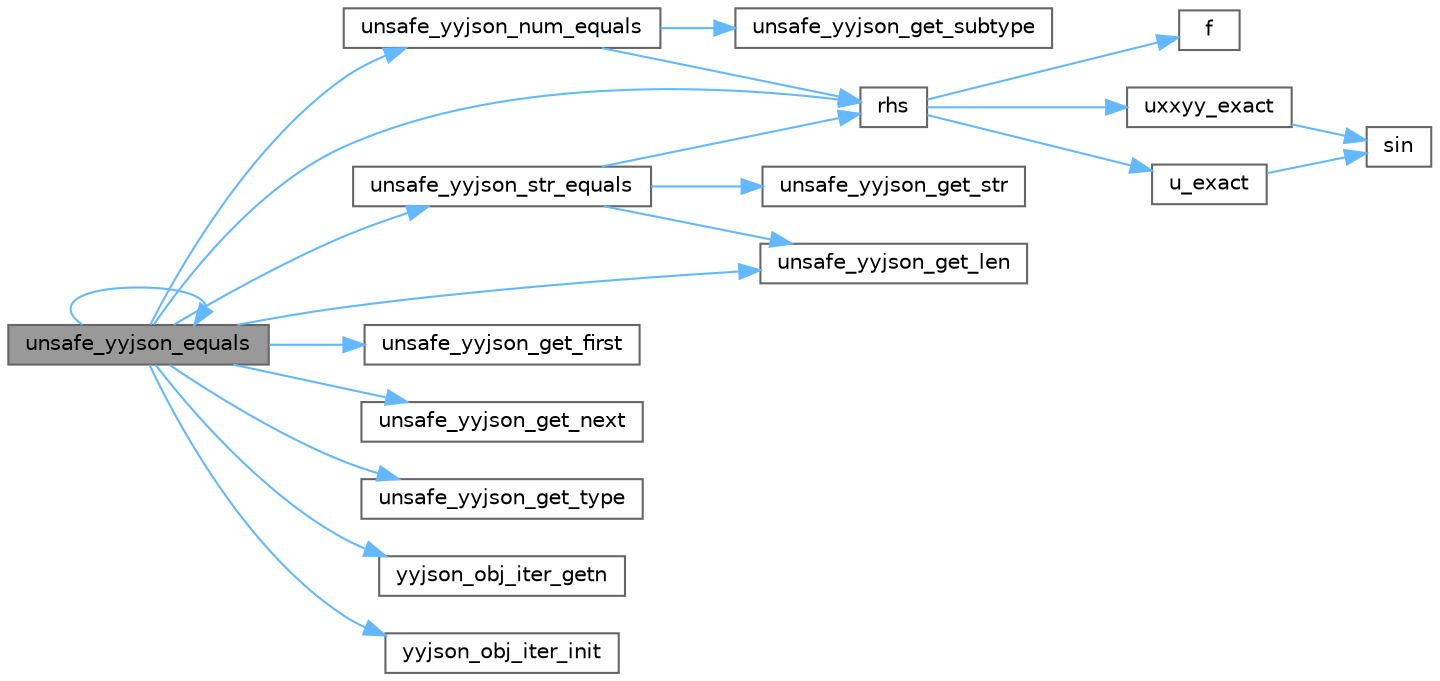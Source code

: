 digraph "unsafe_yyjson_equals"
{
 // LATEX_PDF_SIZE
  bgcolor="transparent";
  edge [fontname=Helvetica,fontsize=10,labelfontname=Helvetica,labelfontsize=10];
  node [fontname=Helvetica,fontsize=10,shape=box,height=0.2,width=0.4];
  rankdir="LR";
  Node1 [id="Node000001",label="unsafe_yyjson_equals",height=0.2,width=0.4,color="gray40", fillcolor="grey60", style="filled", fontcolor="black",tooltip=" "];
  Node1 -> Node2 [id="edge21_Node000001_Node000002",color="steelblue1",style="solid",tooltip=" "];
  Node2 [id="Node000002",label="rhs",height=0.2,width=0.4,color="grey40", fillcolor="white", style="filled",URL="$poisson_8cpp.html#a38c677f5cc4e47bc7505aef707c1bb83",tooltip=" "];
  Node2 -> Node3 [id="edge22_Node000002_Node000003",color="steelblue1",style="solid",tooltip=" "];
  Node3 [id="Node000003",label="f",height=0.2,width=0.4,color="grey40", fillcolor="white", style="filled",URL="$cxx11__tensor__map_8cpp.html#a7f507fea02198f6cb81c86640c7b1a4e",tooltip=" "];
  Node2 -> Node4 [id="edge23_Node000002_Node000004",color="steelblue1",style="solid",tooltip=" "];
  Node4 [id="Node000004",label="u_exact",height=0.2,width=0.4,color="grey40", fillcolor="white", style="filled",URL="$poisson_8cpp.html#a06fc16c4676f839f8de736a6791b6862",tooltip=" "];
  Node4 -> Node5 [id="edge24_Node000004_Node000005",color="steelblue1",style="solid",tooltip=" "];
  Node5 [id="Node000005",label="sin",height=0.2,width=0.4,color="grey40", fillcolor="white", style="filled",URL="$_array_cwise_unary_ops_8h.html#a9cfb0ea58bd813510a9e2db18a5e49f0",tooltip=" "];
  Node2 -> Node6 [id="edge25_Node000002_Node000006",color="steelblue1",style="solid",tooltip=" "];
  Node6 [id="Node000006",label="uxxyy_exact",height=0.2,width=0.4,color="grey40", fillcolor="white", style="filled",URL="$poisson_8cpp.html#a557a61cf12d143424a35123b14048a22",tooltip=" "];
  Node6 -> Node5 [id="edge26_Node000006_Node000005",color="steelblue1",style="solid",tooltip=" "];
  Node1 -> Node1 [id="edge27_Node000001_Node000001",color="steelblue1",style="solid",tooltip=" "];
  Node1 -> Node7 [id="edge28_Node000001_Node000007",color="steelblue1",style="solid",tooltip=" "];
  Node7 [id="Node000007",label="unsafe_yyjson_get_first",height=0.2,width=0.4,color="grey40", fillcolor="white", style="filled",URL="$yyjson_8h.html#ae9ec8b4440a33cba9ff288e4ced72c7d",tooltip=" "];
  Node1 -> Node8 [id="edge29_Node000001_Node000008",color="steelblue1",style="solid",tooltip=" "];
  Node8 [id="Node000008",label="unsafe_yyjson_get_len",height=0.2,width=0.4,color="grey40", fillcolor="white", style="filled",URL="$yyjson_8h.html#a445bf8a7f9981e4797bf95db944ddf8f",tooltip=" "];
  Node1 -> Node9 [id="edge30_Node000001_Node000009",color="steelblue1",style="solid",tooltip=" "];
  Node9 [id="Node000009",label="unsafe_yyjson_get_next",height=0.2,width=0.4,color="grey40", fillcolor="white", style="filled",URL="$yyjson_8h.html#a5f0626a64dccd0288d42b1a52bca64ec",tooltip=" "];
  Node1 -> Node10 [id="edge31_Node000001_Node000010",color="steelblue1",style="solid",tooltip=" "];
  Node10 [id="Node000010",label="unsafe_yyjson_get_type",height=0.2,width=0.4,color="grey40", fillcolor="white", style="filled",URL="$yyjson_8h.html#a25aa2b2a33dccb9af7da4576b3cbe6ab",tooltip=" "];
  Node1 -> Node11 [id="edge32_Node000001_Node000011",color="steelblue1",style="solid",tooltip=" "];
  Node11 [id="Node000011",label="unsafe_yyjson_num_equals",height=0.2,width=0.4,color="grey40", fillcolor="white", style="filled",URL="$yyjson_8c.html#a875c4881a049446d4e80b251f59bce86",tooltip=" "];
  Node11 -> Node2 [id="edge33_Node000011_Node000002",color="steelblue1",style="solid",tooltip=" "];
  Node11 -> Node12 [id="edge34_Node000011_Node000012",color="steelblue1",style="solid",tooltip=" "];
  Node12 [id="Node000012",label="unsafe_yyjson_get_subtype",height=0.2,width=0.4,color="grey40", fillcolor="white", style="filled",URL="$yyjson_8h.html#a735848e46f26bfe3dfb333c7f890205e",tooltip=" "];
  Node1 -> Node13 [id="edge35_Node000001_Node000013",color="steelblue1",style="solid",tooltip=" "];
  Node13 [id="Node000013",label="unsafe_yyjson_str_equals",height=0.2,width=0.4,color="grey40", fillcolor="white", style="filled",URL="$yyjson_8c.html#a382c61491f5a01e4a398462442434803",tooltip=" "];
  Node13 -> Node2 [id="edge36_Node000013_Node000002",color="steelblue1",style="solid",tooltip=" "];
  Node13 -> Node8 [id="edge37_Node000013_Node000008",color="steelblue1",style="solid",tooltip=" "];
  Node13 -> Node14 [id="edge38_Node000013_Node000014",color="steelblue1",style="solid",tooltip=" "];
  Node14 [id="Node000014",label="unsafe_yyjson_get_str",height=0.2,width=0.4,color="grey40", fillcolor="white", style="filled",URL="$yyjson_8h.html#a879b3c14194afd5b60d663640998c020",tooltip=" "];
  Node1 -> Node15 [id="edge39_Node000001_Node000015",color="steelblue1",style="solid",tooltip=" "];
  Node15 [id="Node000015",label="yyjson_obj_iter_getn",height=0.2,width=0.4,color="grey40", fillcolor="white", style="filled",URL="$yyjson_8h.html#a7a45a4b5a1340bb3c2907b7faf3981be",tooltip=" "];
  Node1 -> Node16 [id="edge40_Node000001_Node000016",color="steelblue1",style="solid",tooltip=" "];
  Node16 [id="Node000016",label="yyjson_obj_iter_init",height=0.2,width=0.4,color="grey40", fillcolor="white", style="filled",URL="$yyjson_8h.html#a2b6a426ece4ffeb9dede1f7a9970140d",tooltip=" "];
}
